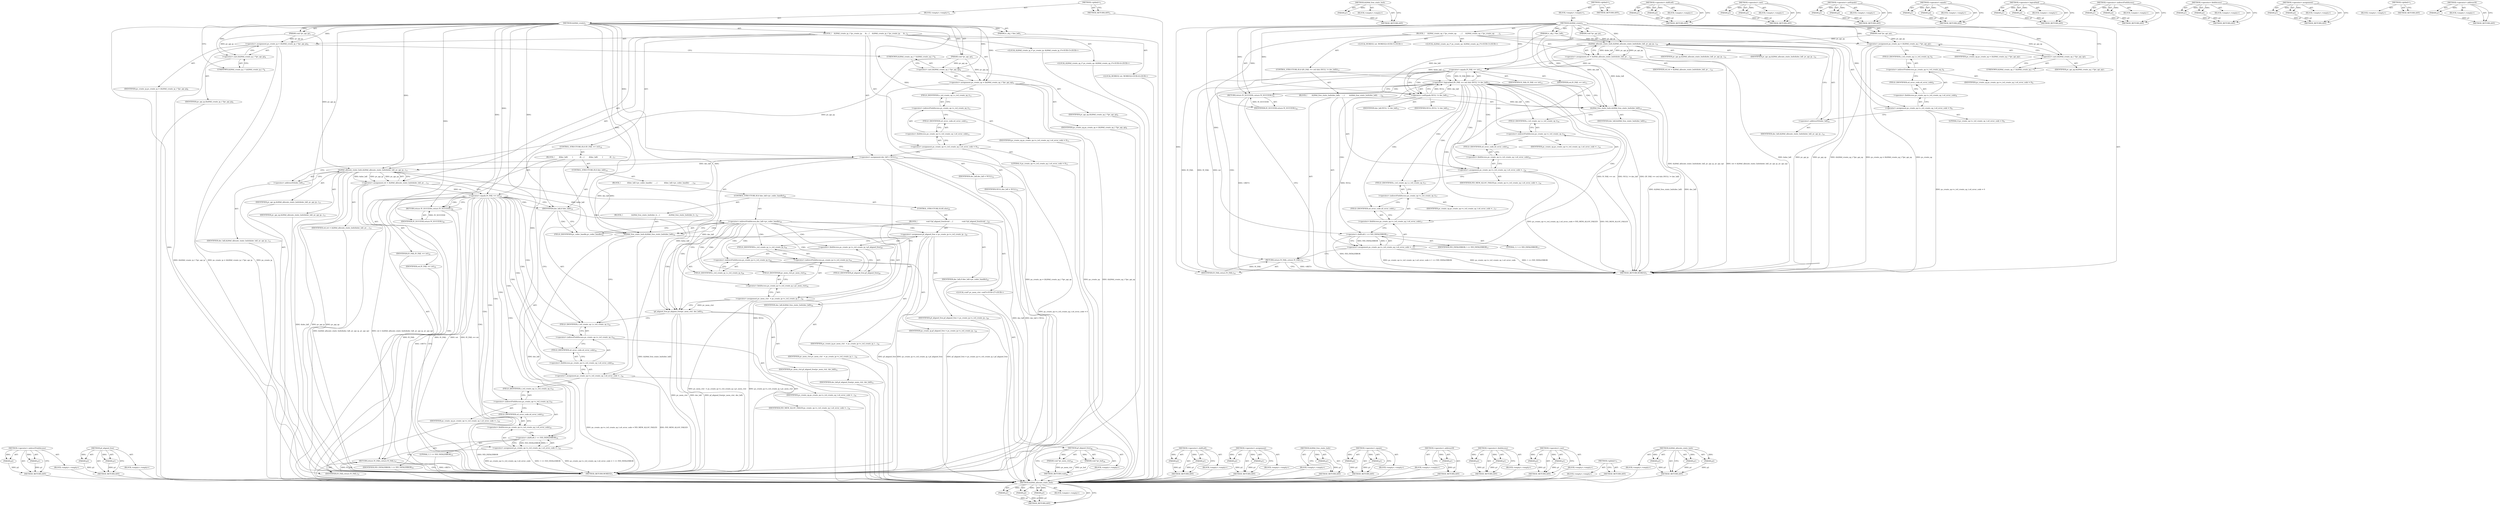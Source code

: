 digraph "ih264d_allocate_static_bufs" {
vulnerable_110 [label=<(METHOD,ih264d_allocate_static_bufs)>];
vulnerable_111 [label=<(PARAM,p1)>];
vulnerable_112 [label=<(PARAM,p2)>];
vulnerable_113 [label=<(PARAM,p3)>];
vulnerable_114 [label=<(BLOCK,&lt;empty&gt;,&lt;empty&gt;)>];
vulnerable_115 [label=<(METHOD_RETURN,ANY)>];
vulnerable_135 [label=<(METHOD,ih264d_free_static_bufs)>];
vulnerable_136 [label=<(PARAM,p1)>];
vulnerable_137 [label=<(BLOCK,&lt;empty&gt;,&lt;empty&gt;)>];
vulnerable_138 [label=<(METHOD_RETURN,ANY)>];
vulnerable_6 [label=<(METHOD,&lt;global&gt;)<SUB>1</SUB>>];
vulnerable_7 [label=<(BLOCK,&lt;empty&gt;,&lt;empty&gt;)<SUB>1</SUB>>];
vulnerable_8 [label=<(METHOD,ih264d_create)<SUB>1</SUB>>];
vulnerable_9 [label=<(PARAM,iv_obj_t *dec_hdl)<SUB>1</SUB>>];
vulnerable_10 [label=<(PARAM,void *pv_api_ip)<SUB>1</SUB>>];
vulnerable_11 [label=<(PARAM,void *pv_api_op)<SUB>1</SUB>>];
vulnerable_12 [label=<(BLOCK,{
     ih264d_create_op_t *ps_create_op;
 
    ...,{
     ih264d_create_op_t *ps_create_op;
 
    ...)<SUB>2</SUB>>];
vulnerable_13 [label="<(LOCAL,ih264d_create_op_t* ps_create_op: ih264d_create_op_t*)<SUB>3</SUB>>"];
vulnerable_14 [label="<(LOCAL,WORD32 ret: WORD32)<SUB>5</SUB>>"];
vulnerable_15 [label=<(&lt;operator&gt;.assignment,ps_create_op = (ih264d_create_op_t *)pv_api_op)<SUB>7</SUB>>];
vulnerable_16 [label=<(IDENTIFIER,ps_create_op,ps_create_op = (ih264d_create_op_t *)pv_api_op)<SUB>7</SUB>>];
vulnerable_17 [label=<(&lt;operator&gt;.cast,(ih264d_create_op_t *)pv_api_op)<SUB>7</SUB>>];
vulnerable_18 [label=<(UNKNOWN,ih264d_create_op_t *,ih264d_create_op_t *)<SUB>7</SUB>>];
vulnerable_19 [label=<(IDENTIFIER,pv_api_op,(ih264d_create_op_t *)pv_api_op)<SUB>7</SUB>>];
vulnerable_20 [label=<(&lt;operator&gt;.assignment,ps_create_op-&gt;s_ivd_create_op_t.u4_error_code = 0)<SUB>9</SUB>>];
vulnerable_21 [label=<(&lt;operator&gt;.fieldAccess,ps_create_op-&gt;s_ivd_create_op_t.u4_error_code)<SUB>9</SUB>>];
vulnerable_22 [label=<(&lt;operator&gt;.indirectFieldAccess,ps_create_op-&gt;s_ivd_create_op_t)<SUB>9</SUB>>];
vulnerable_23 [label=<(IDENTIFIER,ps_create_op,ps_create_op-&gt;s_ivd_create_op_t.u4_error_code = 0)<SUB>9</SUB>>];
vulnerable_24 [label=<(FIELD_IDENTIFIER,s_ivd_create_op_t,s_ivd_create_op_t)<SUB>9</SUB>>];
vulnerable_25 [label=<(FIELD_IDENTIFIER,u4_error_code,u4_error_code)<SUB>9</SUB>>];
vulnerable_26 [label=<(LITERAL,0,ps_create_op-&gt;s_ivd_create_op_t.u4_error_code = 0)<SUB>9</SUB>>];
vulnerable_27 [label=<(&lt;operator&gt;.assignment,ret = ih264d_allocate_static_bufs(&amp;dec_hdl, pv_...)<SUB>10</SUB>>];
vulnerable_28 [label=<(IDENTIFIER,ret,ret = ih264d_allocate_static_bufs(&amp;dec_hdl, pv_...)<SUB>10</SUB>>];
vulnerable_29 [label=<(ih264d_allocate_static_bufs,ih264d_allocate_static_bufs(&amp;dec_hdl, pv_api_ip...)<SUB>10</SUB>>];
vulnerable_30 [label=<(&lt;operator&gt;.addressOf,&amp;dec_hdl)<SUB>10</SUB>>];
vulnerable_31 [label=<(IDENTIFIER,dec_hdl,ih264d_allocate_static_bufs(&amp;dec_hdl, pv_api_ip...)<SUB>10</SUB>>];
vulnerable_32 [label=<(IDENTIFIER,pv_api_ip,ih264d_allocate_static_bufs(&amp;dec_hdl, pv_api_ip...)<SUB>10</SUB>>];
vulnerable_33 [label=<(IDENTIFIER,pv_api_op,ih264d_allocate_static_bufs(&amp;dec_hdl, pv_api_ip...)<SUB>10</SUB>>];
vulnerable_34 [label=<(CONTROL_STRUCTURE,IF,if ((IV_FAIL == ret) &amp;&amp; (NULL != dec_hdl)))<SUB>13</SUB>>];
vulnerable_35 [label=<(&lt;operator&gt;.logicalAnd,(IV_FAIL == ret) &amp;&amp; (NULL != dec_hdl))<SUB>13</SUB>>];
vulnerable_36 [label=<(&lt;operator&gt;.equals,IV_FAIL == ret)<SUB>13</SUB>>];
vulnerable_37 [label=<(IDENTIFIER,IV_FAIL,IV_FAIL == ret)<SUB>13</SUB>>];
vulnerable_38 [label=<(IDENTIFIER,ret,IV_FAIL == ret)<SUB>13</SUB>>];
vulnerable_39 [label=<(&lt;operator&gt;.notEquals,NULL != dec_hdl)<SUB>13</SUB>>];
vulnerable_40 [label=<(IDENTIFIER,NULL,NULL != dec_hdl)<SUB>13</SUB>>];
vulnerable_41 [label=<(IDENTIFIER,dec_hdl,NULL != dec_hdl)<SUB>13</SUB>>];
vulnerable_42 [label=<(BLOCK,{
        ih264d_free_static_bufs(dec_hdl);
   ...,{
        ih264d_free_static_bufs(dec_hdl);
   ...)<SUB>14</SUB>>];
vulnerable_43 [label=<(ih264d_free_static_bufs,ih264d_free_static_bufs(dec_hdl))<SUB>15</SUB>>];
vulnerable_44 [label=<(IDENTIFIER,dec_hdl,ih264d_free_static_bufs(dec_hdl))<SUB>15</SUB>>];
vulnerable_45 [label=<(&lt;operator&gt;.assignment,ps_create_op-&gt;s_ivd_create_op_t.u4_error_code =...)<SUB>16</SUB>>];
vulnerable_46 [label=<(&lt;operator&gt;.fieldAccess,ps_create_op-&gt;s_ivd_create_op_t.u4_error_code)<SUB>16</SUB>>];
vulnerable_47 [label=<(&lt;operator&gt;.indirectFieldAccess,ps_create_op-&gt;s_ivd_create_op_t)<SUB>16</SUB>>];
vulnerable_48 [label=<(IDENTIFIER,ps_create_op,ps_create_op-&gt;s_ivd_create_op_t.u4_error_code =...)<SUB>16</SUB>>];
vulnerable_49 [label=<(FIELD_IDENTIFIER,s_ivd_create_op_t,s_ivd_create_op_t)<SUB>16</SUB>>];
vulnerable_50 [label=<(FIELD_IDENTIFIER,u4_error_code,u4_error_code)<SUB>16</SUB>>];
vulnerable_51 [label=<(IDENTIFIER,IVD_MEM_ALLOC_FAILED,ps_create_op-&gt;s_ivd_create_op_t.u4_error_code =...)<SUB>16</SUB>>];
vulnerable_52 [label=<(&lt;operator&gt;.assignment,ps_create_op-&gt;s_ivd_create_op_t.u4_error_code =...)<SUB>17</SUB>>];
vulnerable_53 [label=<(&lt;operator&gt;.fieldAccess,ps_create_op-&gt;s_ivd_create_op_t.u4_error_code)<SUB>17</SUB>>];
vulnerable_54 [label=<(&lt;operator&gt;.indirectFieldAccess,ps_create_op-&gt;s_ivd_create_op_t)<SUB>17</SUB>>];
vulnerable_55 [label=<(IDENTIFIER,ps_create_op,ps_create_op-&gt;s_ivd_create_op_t.u4_error_code =...)<SUB>17</SUB>>];
vulnerable_56 [label=<(FIELD_IDENTIFIER,s_ivd_create_op_t,s_ivd_create_op_t)<SUB>17</SUB>>];
vulnerable_57 [label=<(FIELD_IDENTIFIER,u4_error_code,u4_error_code)<SUB>17</SUB>>];
vulnerable_58 [label=<(&lt;operator&gt;.shiftLeft,1 &lt;&lt; IVD_FATALERROR)<SUB>17</SUB>>];
vulnerable_59 [label=<(LITERAL,1,1 &lt;&lt; IVD_FATALERROR)<SUB>17</SUB>>];
vulnerable_60 [label=<(IDENTIFIER,IVD_FATALERROR,1 &lt;&lt; IVD_FATALERROR)<SUB>17</SUB>>];
vulnerable_61 [label=<(RETURN,return IV_FAIL;,return IV_FAIL;)<SUB>19</SUB>>];
vulnerable_62 [label=<(IDENTIFIER,IV_FAIL,return IV_FAIL;)<SUB>19</SUB>>];
vulnerable_63 [label=<(RETURN,return IV_SUCCESS;,return IV_SUCCESS;)<SUB>22</SUB>>];
vulnerable_64 [label=<(IDENTIFIER,IV_SUCCESS,return IV_SUCCESS;)<SUB>22</SUB>>];
vulnerable_65 [label=<(METHOD_RETURN,WORD32)<SUB>1</SUB>>];
vulnerable_67 [label=<(METHOD_RETURN,ANY)<SUB>1</SUB>>];
vulnerable_139 [label=<(METHOD,&lt;operator&gt;.shiftLeft)>];
vulnerable_140 [label=<(PARAM,p1)>];
vulnerable_141 [label=<(PARAM,p2)>];
vulnerable_142 [label=<(BLOCK,&lt;empty&gt;,&lt;empty&gt;)>];
vulnerable_143 [label=<(METHOD_RETURN,ANY)>];
vulnerable_95 [label=<(METHOD,&lt;operator&gt;.cast)>];
vulnerable_96 [label=<(PARAM,p1)>];
vulnerable_97 [label=<(PARAM,p2)>];
vulnerable_98 [label=<(BLOCK,&lt;empty&gt;,&lt;empty&gt;)>];
vulnerable_99 [label=<(METHOD_RETURN,ANY)>];
vulnerable_130 [label=<(METHOD,&lt;operator&gt;.notEquals)>];
vulnerable_131 [label=<(PARAM,p1)>];
vulnerable_132 [label=<(PARAM,p2)>];
vulnerable_133 [label=<(BLOCK,&lt;empty&gt;,&lt;empty&gt;)>];
vulnerable_134 [label=<(METHOD_RETURN,ANY)>];
vulnerable_125 [label=<(METHOD,&lt;operator&gt;.equals)>];
vulnerable_126 [label=<(PARAM,p1)>];
vulnerable_127 [label=<(PARAM,p2)>];
vulnerable_128 [label=<(BLOCK,&lt;empty&gt;,&lt;empty&gt;)>];
vulnerable_129 [label=<(METHOD_RETURN,ANY)>];
vulnerable_120 [label=<(METHOD,&lt;operator&gt;.logicalAnd)>];
vulnerable_121 [label=<(PARAM,p1)>];
vulnerable_122 [label=<(PARAM,p2)>];
vulnerable_123 [label=<(BLOCK,&lt;empty&gt;,&lt;empty&gt;)>];
vulnerable_124 [label=<(METHOD_RETURN,ANY)>];
vulnerable_105 [label=<(METHOD,&lt;operator&gt;.indirectFieldAccess)>];
vulnerable_106 [label=<(PARAM,p1)>];
vulnerable_107 [label=<(PARAM,p2)>];
vulnerable_108 [label=<(BLOCK,&lt;empty&gt;,&lt;empty&gt;)>];
vulnerable_109 [label=<(METHOD_RETURN,ANY)>];
vulnerable_100 [label=<(METHOD,&lt;operator&gt;.fieldAccess)>];
vulnerable_101 [label=<(PARAM,p1)>];
vulnerable_102 [label=<(PARAM,p2)>];
vulnerable_103 [label=<(BLOCK,&lt;empty&gt;,&lt;empty&gt;)>];
vulnerable_104 [label=<(METHOD_RETURN,ANY)>];
vulnerable_90 [label=<(METHOD,&lt;operator&gt;.assignment)>];
vulnerable_91 [label=<(PARAM,p1)>];
vulnerable_92 [label=<(PARAM,p2)>];
vulnerable_93 [label=<(BLOCK,&lt;empty&gt;,&lt;empty&gt;)>];
vulnerable_94 [label=<(METHOD_RETURN,ANY)>];
vulnerable_84 [label=<(METHOD,&lt;global&gt;)<SUB>1</SUB>>];
vulnerable_85 [label=<(BLOCK,&lt;empty&gt;,&lt;empty&gt;)>];
vulnerable_86 [label=<(METHOD_RETURN,ANY)>];
vulnerable_116 [label=<(METHOD,&lt;operator&gt;.addressOf)>];
vulnerable_117 [label=<(PARAM,p1)>];
vulnerable_118 [label=<(BLOCK,&lt;empty&gt;,&lt;empty&gt;)>];
vulnerable_119 [label=<(METHOD_RETURN,ANY)>];
fixed_146 [label=<(METHOD,&lt;operator&gt;.indirectFieldAccess)>];
fixed_147 [label=<(PARAM,p1)>];
fixed_148 [label=<(PARAM,p2)>];
fixed_149 [label=<(BLOCK,&lt;empty&gt;,&lt;empty&gt;)>];
fixed_150 [label=<(METHOD_RETURN,ANY)>];
fixed_170 [label=<(METHOD,pf_aligned_free)>];
fixed_171 [label=<(PARAM,p1)>];
fixed_172 [label=<(PARAM,p2)>];
fixed_173 [label=<(BLOCK,&lt;empty&gt;,&lt;empty&gt;)>];
fixed_174 [label=<(METHOD_RETURN,ANY)>];
fixed_6 [label=<(METHOD,&lt;global&gt;)<SUB>1</SUB>>];
fixed_7 [label=<(BLOCK,&lt;empty&gt;,&lt;empty&gt;)<SUB>1</SUB>>];
fixed_8 [label=<(METHOD,ih264d_create)<SUB>1</SUB>>];
fixed_9 [label=<(PARAM,iv_obj_t *dec_hdl)<SUB>1</SUB>>];
fixed_10 [label=<(PARAM,void *pv_api_ip)<SUB>1</SUB>>];
fixed_11 [label=<(PARAM,void *pv_api_op)<SUB>1</SUB>>];
fixed_12 [label=<(BLOCK,{
    ih264d_create_ip_t *ps_create_ip;
     ih...,{
    ih264d_create_ip_t *ps_create_ip;
     ih...)<SUB>2</SUB>>];
fixed_13 [label="<(LOCAL,ih264d_create_ip_t* ps_create_ip: ih264d_create_ip_t*)<SUB>3</SUB>>"];
fixed_14 [label="<(LOCAL,ih264d_create_op_t* ps_create_op: ih264d_create_op_t*)<SUB>4</SUB>>"];
fixed_15 [label="<(LOCAL,WORD32 ret: WORD32)<SUB>6</SUB>>"];
fixed_16 [label=<(&lt;operator&gt;.assignment,ps_create_ip = (ih264d_create_ip_t *)pv_api_ip)<SUB>8</SUB>>];
fixed_17 [label=<(IDENTIFIER,ps_create_ip,ps_create_ip = (ih264d_create_ip_t *)pv_api_ip)<SUB>8</SUB>>];
fixed_18 [label=<(&lt;operator&gt;.cast,(ih264d_create_ip_t *)pv_api_ip)<SUB>8</SUB>>];
fixed_19 [label=<(UNKNOWN,ih264d_create_ip_t *,ih264d_create_ip_t *)<SUB>8</SUB>>];
fixed_20 [label=<(IDENTIFIER,pv_api_ip,(ih264d_create_ip_t *)pv_api_ip)<SUB>8</SUB>>];
fixed_21 [label=<(&lt;operator&gt;.assignment,ps_create_op = (ih264d_create_op_t *)pv_api_op)<SUB>9</SUB>>];
fixed_22 [label=<(IDENTIFIER,ps_create_op,ps_create_op = (ih264d_create_op_t *)pv_api_op)<SUB>9</SUB>>];
fixed_23 [label=<(&lt;operator&gt;.cast,(ih264d_create_op_t *)pv_api_op)<SUB>9</SUB>>];
fixed_24 [label=<(UNKNOWN,ih264d_create_op_t *,ih264d_create_op_t *)<SUB>9</SUB>>];
fixed_25 [label=<(IDENTIFIER,pv_api_op,(ih264d_create_op_t *)pv_api_op)<SUB>9</SUB>>];
fixed_26 [label=<(&lt;operator&gt;.assignment,ps_create_op-&gt;s_ivd_create_op_t.u4_error_code = 0)<SUB>11</SUB>>];
fixed_27 [label=<(&lt;operator&gt;.fieldAccess,ps_create_op-&gt;s_ivd_create_op_t.u4_error_code)<SUB>11</SUB>>];
fixed_28 [label=<(&lt;operator&gt;.indirectFieldAccess,ps_create_op-&gt;s_ivd_create_op_t)<SUB>11</SUB>>];
fixed_29 [label=<(IDENTIFIER,ps_create_op,ps_create_op-&gt;s_ivd_create_op_t.u4_error_code = 0)<SUB>11</SUB>>];
fixed_30 [label=<(FIELD_IDENTIFIER,s_ivd_create_op_t,s_ivd_create_op_t)<SUB>11</SUB>>];
fixed_31 [label=<(FIELD_IDENTIFIER,u4_error_code,u4_error_code)<SUB>11</SUB>>];
fixed_32 [label=<(LITERAL,0,ps_create_op-&gt;s_ivd_create_op_t.u4_error_code = 0)<SUB>11</SUB>>];
fixed_33 [label=<(&lt;operator&gt;.assignment,dec_hdl = NULL)<SUB>12</SUB>>];
fixed_34 [label=<(IDENTIFIER,dec_hdl,dec_hdl = NULL)<SUB>12</SUB>>];
fixed_35 [label=<(IDENTIFIER,NULL,dec_hdl = NULL)<SUB>12</SUB>>];
fixed_36 [label=<(&lt;operator&gt;.assignment,ret = ih264d_allocate_static_bufs(&amp;dec_hdl, pv_...)<SUB>13</SUB>>];
fixed_37 [label=<(IDENTIFIER,ret,ret = ih264d_allocate_static_bufs(&amp;dec_hdl, pv_...)<SUB>13</SUB>>];
fixed_38 [label=<(ih264d_allocate_static_bufs,ih264d_allocate_static_bufs(&amp;dec_hdl, pv_api_ip...)<SUB>13</SUB>>];
fixed_39 [label=<(&lt;operator&gt;.addressOf,&amp;dec_hdl)<SUB>13</SUB>>];
fixed_40 [label=<(IDENTIFIER,dec_hdl,ih264d_allocate_static_bufs(&amp;dec_hdl, pv_api_ip...)<SUB>13</SUB>>];
fixed_41 [label=<(IDENTIFIER,pv_api_ip,ih264d_allocate_static_bufs(&amp;dec_hdl, pv_api_ip...)<SUB>13</SUB>>];
fixed_42 [label=<(IDENTIFIER,pv_api_op,ih264d_allocate_static_bufs(&amp;dec_hdl, pv_api_ip...)<SUB>13</SUB>>];
fixed_43 [label=<(CONTROL_STRUCTURE,IF,if (IV_FAIL == ret))<SUB>16</SUB>>];
fixed_44 [label=<(&lt;operator&gt;.equals,IV_FAIL == ret)<SUB>16</SUB>>];
fixed_45 [label=<(IDENTIFIER,IV_FAIL,IV_FAIL == ret)<SUB>16</SUB>>];
fixed_46 [label=<(IDENTIFIER,ret,IV_FAIL == ret)<SUB>16</SUB>>];
fixed_47 [label=<(BLOCK,{
        if(dec_hdl)
        {
            if(...,{
        if(dec_hdl)
        {
            if(...)<SUB>17</SUB>>];
fixed_48 [label=<(CONTROL_STRUCTURE,IF,if (dec_hdl))<SUB>18</SUB>>];
fixed_49 [label=<(IDENTIFIER,dec_hdl,if (dec_hdl))<SUB>18</SUB>>];
fixed_50 [label=<(BLOCK,{
            if(dec_hdl-&gt;pv_codec_handle)
    ...,{
            if(dec_hdl-&gt;pv_codec_handle)
    ...)<SUB>19</SUB>>];
fixed_51 [label=<(CONTROL_STRUCTURE,IF,if (dec_hdl-&gt;pv_codec_handle))<SUB>20</SUB>>];
fixed_52 [label=<(&lt;operator&gt;.indirectFieldAccess,dec_hdl-&gt;pv_codec_handle)<SUB>20</SUB>>];
fixed_53 [label=<(IDENTIFIER,dec_hdl,if (dec_hdl-&gt;pv_codec_handle))<SUB>20</SUB>>];
fixed_54 [label=<(FIELD_IDENTIFIER,pv_codec_handle,pv_codec_handle)<SUB>20</SUB>>];
fixed_55 [label=<(BLOCK,{
                ih264d_free_static_bufs(dec_h...,{
                ih264d_free_static_bufs(dec_h...)<SUB>21</SUB>>];
fixed_56 [label=<(ih264d_free_static_bufs,ih264d_free_static_bufs(dec_hdl))<SUB>22</SUB>>];
fixed_57 [label=<(IDENTIFIER,dec_hdl,ih264d_free_static_bufs(dec_hdl))<SUB>22</SUB>>];
fixed_58 [label=<(CONTROL_STRUCTURE,ELSE,else)<SUB>25</SUB>>];
fixed_59 [label=<(BLOCK,{
                void (*pf_aligned_free)(void ...,{
                void (*pf_aligned_free)(void ...)<SUB>25</SUB>>];
fixed_60 [label=<(METHOD,pf_aligned_free)<SUB>26</SUB>>];
fixed_61 [label=<(PARAM,void *pv_mem_ctxt)<SUB>26</SUB>>];
fixed_62 [label=<(PARAM,void *pv_buf)<SUB>26</SUB>>];
fixed_63 [label=<(BLOCK,&lt;empty&gt;,&lt;empty&gt;)>];
fixed_64 [label=<(METHOD_RETURN,void)<SUB>26</SUB>>];
fixed_66 [label="<(LOCAL,void* pv_mem_ctxt: void*)<SUB>27</SUB>>"];
fixed_67 [label=<(&lt;operator&gt;.assignment,pf_aligned_free = ps_create_ip-&gt;s_ivd_create_ip...)<SUB>29</SUB>>];
fixed_68 [label=<(IDENTIFIER,pf_aligned_free,pf_aligned_free = ps_create_ip-&gt;s_ivd_create_ip...)<SUB>29</SUB>>];
fixed_69 [label=<(&lt;operator&gt;.fieldAccess,ps_create_ip-&gt;s_ivd_create_ip_t.pf_aligned_free)<SUB>29</SUB>>];
fixed_70 [label=<(&lt;operator&gt;.indirectFieldAccess,ps_create_ip-&gt;s_ivd_create_ip_t)<SUB>29</SUB>>];
fixed_71 [label=<(IDENTIFIER,ps_create_ip,pf_aligned_free = ps_create_ip-&gt;s_ivd_create_ip...)<SUB>29</SUB>>];
fixed_72 [label=<(FIELD_IDENTIFIER,s_ivd_create_ip_t,s_ivd_create_ip_t)<SUB>29</SUB>>];
fixed_73 [label=<(FIELD_IDENTIFIER,pf_aligned_free,pf_aligned_free)<SUB>29</SUB>>];
fixed_74 [label=<(&lt;operator&gt;.assignment,pv_mem_ctxt  = ps_create_ip-&gt;s_ivd_create_ip_t....)<SUB>30</SUB>>];
fixed_75 [label=<(IDENTIFIER,pv_mem_ctxt,pv_mem_ctxt  = ps_create_ip-&gt;s_ivd_create_ip_t....)<SUB>30</SUB>>];
fixed_76 [label=<(&lt;operator&gt;.fieldAccess,ps_create_ip-&gt;s_ivd_create_ip_t.pv_mem_ctxt)<SUB>30</SUB>>];
fixed_77 [label=<(&lt;operator&gt;.indirectFieldAccess,ps_create_ip-&gt;s_ivd_create_ip_t)<SUB>30</SUB>>];
fixed_78 [label=<(IDENTIFIER,ps_create_ip,pv_mem_ctxt  = ps_create_ip-&gt;s_ivd_create_ip_t....)<SUB>30</SUB>>];
fixed_79 [label=<(FIELD_IDENTIFIER,s_ivd_create_ip_t,s_ivd_create_ip_t)<SUB>30</SUB>>];
fixed_80 [label=<(FIELD_IDENTIFIER,pv_mem_ctxt,pv_mem_ctxt)<SUB>30</SUB>>];
fixed_81 [label=<(pf_aligned_free,pf_aligned_free(pv_mem_ctxt, dec_hdl))<SUB>31</SUB>>];
fixed_82 [label=<(IDENTIFIER,pv_mem_ctxt,pf_aligned_free(pv_mem_ctxt, dec_hdl))<SUB>31</SUB>>];
fixed_83 [label=<(IDENTIFIER,dec_hdl,pf_aligned_free(pv_mem_ctxt, dec_hdl))<SUB>31</SUB>>];
fixed_84 [label=<(&lt;operator&gt;.assignment,ps_create_op-&gt;s_ivd_create_op_t.u4_error_code =...)<SUB>34</SUB>>];
fixed_85 [label=<(&lt;operator&gt;.fieldAccess,ps_create_op-&gt;s_ivd_create_op_t.u4_error_code)<SUB>34</SUB>>];
fixed_86 [label=<(&lt;operator&gt;.indirectFieldAccess,ps_create_op-&gt;s_ivd_create_op_t)<SUB>34</SUB>>];
fixed_87 [label=<(IDENTIFIER,ps_create_op,ps_create_op-&gt;s_ivd_create_op_t.u4_error_code =...)<SUB>34</SUB>>];
fixed_88 [label=<(FIELD_IDENTIFIER,s_ivd_create_op_t,s_ivd_create_op_t)<SUB>34</SUB>>];
fixed_89 [label=<(FIELD_IDENTIFIER,u4_error_code,u4_error_code)<SUB>34</SUB>>];
fixed_90 [label=<(IDENTIFIER,IVD_MEM_ALLOC_FAILED,ps_create_op-&gt;s_ivd_create_op_t.u4_error_code =...)<SUB>34</SUB>>];
fixed_91 [label=<(&lt;operator&gt;.assignment,ps_create_op-&gt;s_ivd_create_op_t.u4_error_code =...)<SUB>35</SUB>>];
fixed_92 [label=<(&lt;operator&gt;.fieldAccess,ps_create_op-&gt;s_ivd_create_op_t.u4_error_code)<SUB>35</SUB>>];
fixed_93 [label=<(&lt;operator&gt;.indirectFieldAccess,ps_create_op-&gt;s_ivd_create_op_t)<SUB>35</SUB>>];
fixed_94 [label=<(IDENTIFIER,ps_create_op,ps_create_op-&gt;s_ivd_create_op_t.u4_error_code =...)<SUB>35</SUB>>];
fixed_95 [label=<(FIELD_IDENTIFIER,s_ivd_create_op_t,s_ivd_create_op_t)<SUB>35</SUB>>];
fixed_96 [label=<(FIELD_IDENTIFIER,u4_error_code,u4_error_code)<SUB>35</SUB>>];
fixed_97 [label=<(&lt;operator&gt;.shiftLeft,1 &lt;&lt; IVD_FATALERROR)<SUB>35</SUB>>];
fixed_98 [label=<(LITERAL,1,1 &lt;&lt; IVD_FATALERROR)<SUB>35</SUB>>];
fixed_99 [label=<(IDENTIFIER,IVD_FATALERROR,1 &lt;&lt; IVD_FATALERROR)<SUB>35</SUB>>];
fixed_100 [label=<(RETURN,return IV_FAIL;,return IV_FAIL;)<SUB>37</SUB>>];
fixed_101 [label=<(IDENTIFIER,IV_FAIL,return IV_FAIL;)<SUB>37</SUB>>];
fixed_102 [label=<(RETURN,return IV_SUCCESS;,return IV_SUCCESS;)<SUB>40</SUB>>];
fixed_103 [label=<(IDENTIFIER,IV_SUCCESS,return IV_SUCCESS;)<SUB>40</SUB>>];
fixed_104 [label=<(METHOD_RETURN,WORD32)<SUB>1</SUB>>];
fixed_106 [label=<(METHOD_RETURN,ANY)<SUB>1</SUB>>];
fixed_175 [label=<(METHOD,&lt;operator&gt;.shiftLeft)>];
fixed_176 [label=<(PARAM,p1)>];
fixed_177 [label=<(PARAM,p2)>];
fixed_178 [label=<(BLOCK,&lt;empty&gt;,&lt;empty&gt;)>];
fixed_179 [label=<(METHOD_RETURN,ANY)>];
fixed_131 [label=<(METHOD,&lt;operator&gt;.assignment)>];
fixed_132 [label=<(PARAM,p1)>];
fixed_133 [label=<(PARAM,p2)>];
fixed_134 [label=<(BLOCK,&lt;empty&gt;,&lt;empty&gt;)>];
fixed_135 [label=<(METHOD_RETURN,ANY)>];
fixed_166 [label=<(METHOD,ih264d_free_static_bufs)>];
fixed_167 [label=<(PARAM,p1)>];
fixed_168 [label=<(BLOCK,&lt;empty&gt;,&lt;empty&gt;)>];
fixed_169 [label=<(METHOD_RETURN,ANY)>];
fixed_161 [label=<(METHOD,&lt;operator&gt;.equals)>];
fixed_162 [label=<(PARAM,p1)>];
fixed_163 [label=<(PARAM,p2)>];
fixed_164 [label=<(BLOCK,&lt;empty&gt;,&lt;empty&gt;)>];
fixed_165 [label=<(METHOD_RETURN,ANY)>];
fixed_157 [label=<(METHOD,&lt;operator&gt;.addressOf)>];
fixed_158 [label=<(PARAM,p1)>];
fixed_159 [label=<(BLOCK,&lt;empty&gt;,&lt;empty&gt;)>];
fixed_160 [label=<(METHOD_RETURN,ANY)>];
fixed_141 [label=<(METHOD,&lt;operator&gt;.fieldAccess)>];
fixed_142 [label=<(PARAM,p1)>];
fixed_143 [label=<(PARAM,p2)>];
fixed_144 [label=<(BLOCK,&lt;empty&gt;,&lt;empty&gt;)>];
fixed_145 [label=<(METHOD_RETURN,ANY)>];
fixed_136 [label=<(METHOD,&lt;operator&gt;.cast)>];
fixed_137 [label=<(PARAM,p1)>];
fixed_138 [label=<(PARAM,p2)>];
fixed_139 [label=<(BLOCK,&lt;empty&gt;,&lt;empty&gt;)>];
fixed_140 [label=<(METHOD_RETURN,ANY)>];
fixed_125 [label=<(METHOD,&lt;global&gt;)<SUB>1</SUB>>];
fixed_126 [label=<(BLOCK,&lt;empty&gt;,&lt;empty&gt;)>];
fixed_127 [label=<(METHOD_RETURN,ANY)>];
fixed_151 [label=<(METHOD,ih264d_allocate_static_bufs)>];
fixed_152 [label=<(PARAM,p1)>];
fixed_153 [label=<(PARAM,p2)>];
fixed_154 [label=<(PARAM,p3)>];
fixed_155 [label=<(BLOCK,&lt;empty&gt;,&lt;empty&gt;)>];
fixed_156 [label=<(METHOD_RETURN,ANY)>];
vulnerable_110 -> vulnerable_111  [key=0, label="AST: "];
vulnerable_110 -> vulnerable_111  [key=1, label="DDG: "];
vulnerable_110 -> vulnerable_114  [key=0, label="AST: "];
vulnerable_110 -> vulnerable_112  [key=0, label="AST: "];
vulnerable_110 -> vulnerable_112  [key=1, label="DDG: "];
vulnerable_110 -> vulnerable_115  [key=0, label="AST: "];
vulnerable_110 -> vulnerable_115  [key=1, label="CFG: "];
vulnerable_110 -> vulnerable_113  [key=0, label="AST: "];
vulnerable_110 -> vulnerable_113  [key=1, label="DDG: "];
vulnerable_111 -> vulnerable_115  [key=0, label="DDG: p1"];
vulnerable_112 -> vulnerable_115  [key=0, label="DDG: p2"];
vulnerable_113 -> vulnerable_115  [key=0, label="DDG: p3"];
vulnerable_135 -> vulnerable_136  [key=0, label="AST: "];
vulnerable_135 -> vulnerable_136  [key=1, label="DDG: "];
vulnerable_135 -> vulnerable_137  [key=0, label="AST: "];
vulnerable_135 -> vulnerable_138  [key=0, label="AST: "];
vulnerable_135 -> vulnerable_138  [key=1, label="CFG: "];
vulnerable_136 -> vulnerable_138  [key=0, label="DDG: p1"];
vulnerable_6 -> vulnerable_7  [key=0, label="AST: "];
vulnerable_6 -> vulnerable_67  [key=0, label="AST: "];
vulnerable_6 -> vulnerable_67  [key=1, label="CFG: "];
vulnerable_7 -> vulnerable_8  [key=0, label="AST: "];
vulnerable_8 -> vulnerable_9  [key=0, label="AST: "];
vulnerable_8 -> vulnerable_9  [key=1, label="DDG: "];
vulnerable_8 -> vulnerable_10  [key=0, label="AST: "];
vulnerable_8 -> vulnerable_10  [key=1, label="DDG: "];
vulnerable_8 -> vulnerable_11  [key=0, label="AST: "];
vulnerable_8 -> vulnerable_11  [key=1, label="DDG: "];
vulnerable_8 -> vulnerable_12  [key=0, label="AST: "];
vulnerable_8 -> vulnerable_65  [key=0, label="AST: "];
vulnerable_8 -> vulnerable_18  [key=0, label="CFG: "];
vulnerable_8 -> vulnerable_15  [key=0, label="DDG: "];
vulnerable_8 -> vulnerable_20  [key=0, label="DDG: "];
vulnerable_8 -> vulnerable_63  [key=0, label="DDG: "];
vulnerable_8 -> vulnerable_64  [key=0, label="DDG: "];
vulnerable_8 -> vulnerable_17  [key=0, label="DDG: "];
vulnerable_8 -> vulnerable_29  [key=0, label="DDG: "];
vulnerable_8 -> vulnerable_45  [key=0, label="DDG: "];
vulnerable_8 -> vulnerable_36  [key=0, label="DDG: "];
vulnerable_8 -> vulnerable_39  [key=0, label="DDG: "];
vulnerable_8 -> vulnerable_43  [key=0, label="DDG: "];
vulnerable_8 -> vulnerable_62  [key=0, label="DDG: "];
vulnerable_8 -> vulnerable_58  [key=0, label="DDG: "];
vulnerable_9 -> vulnerable_29  [key=0, label="DDG: dec_hdl"];
vulnerable_9 -> vulnerable_39  [key=0, label="DDG: dec_hdl"];
vulnerable_9 -> vulnerable_43  [key=0, label="DDG: dec_hdl"];
vulnerable_10 -> vulnerable_29  [key=0, label="DDG: pv_api_ip"];
vulnerable_11 -> vulnerable_15  [key=0, label="DDG: pv_api_op"];
vulnerable_11 -> vulnerable_17  [key=0, label="DDG: pv_api_op"];
vulnerable_11 -> vulnerable_29  [key=0, label="DDG: pv_api_op"];
vulnerable_12 -> vulnerable_13  [key=0, label="AST: "];
vulnerable_12 -> vulnerable_14  [key=0, label="AST: "];
vulnerable_12 -> vulnerable_15  [key=0, label="AST: "];
vulnerable_12 -> vulnerable_20  [key=0, label="AST: "];
vulnerable_12 -> vulnerable_27  [key=0, label="AST: "];
vulnerable_12 -> vulnerable_34  [key=0, label="AST: "];
vulnerable_12 -> vulnerable_63  [key=0, label="AST: "];
vulnerable_15 -> vulnerable_16  [key=0, label="AST: "];
vulnerable_15 -> vulnerable_17  [key=0, label="AST: "];
vulnerable_15 -> vulnerable_24  [key=0, label="CFG: "];
vulnerable_15 -> vulnerable_65  [key=0, label="DDG: ps_create_op"];
vulnerable_15 -> vulnerable_65  [key=1, label="DDG: (ih264d_create_op_t *)pv_api_op"];
vulnerable_15 -> vulnerable_65  [key=2, label="DDG: ps_create_op = (ih264d_create_op_t *)pv_api_op"];
vulnerable_17 -> vulnerable_18  [key=0, label="AST: "];
vulnerable_17 -> vulnerable_19  [key=0, label="AST: "];
vulnerable_17 -> vulnerable_15  [key=0, label="CFG: "];
vulnerable_18 -> vulnerable_17  [key=0, label="CFG: "];
vulnerable_20 -> vulnerable_21  [key=0, label="AST: "];
vulnerable_20 -> vulnerable_26  [key=0, label="AST: "];
vulnerable_20 -> vulnerable_30  [key=0, label="CFG: "];
vulnerable_20 -> vulnerable_65  [key=0, label="DDG: ps_create_op-&gt;s_ivd_create_op_t.u4_error_code = 0"];
vulnerable_21 -> vulnerable_22  [key=0, label="AST: "];
vulnerable_21 -> vulnerable_25  [key=0, label="AST: "];
vulnerable_21 -> vulnerable_20  [key=0, label="CFG: "];
vulnerable_22 -> vulnerable_23  [key=0, label="AST: "];
vulnerable_22 -> vulnerable_24  [key=0, label="AST: "];
vulnerable_22 -> vulnerable_25  [key=0, label="CFG: "];
vulnerable_24 -> vulnerable_22  [key=0, label="CFG: "];
vulnerable_25 -> vulnerable_21  [key=0, label="CFG: "];
vulnerable_27 -> vulnerable_28  [key=0, label="AST: "];
vulnerable_27 -> vulnerable_29  [key=0, label="AST: "];
vulnerable_27 -> vulnerable_36  [key=0, label="CFG: "];
vulnerable_27 -> vulnerable_36  [key=1, label="DDG: ret"];
vulnerable_27 -> vulnerable_65  [key=0, label="DDG: ih264d_allocate_static_bufs(&amp;dec_hdl, pv_api_ip, pv_api_op)"];
vulnerable_27 -> vulnerable_65  [key=1, label="DDG: ret = ih264d_allocate_static_bufs(&amp;dec_hdl, pv_api_ip, pv_api_op)"];
vulnerable_29 -> vulnerable_30  [key=0, label="AST: "];
vulnerable_29 -> vulnerable_32  [key=0, label="AST: "];
vulnerable_29 -> vulnerable_33  [key=0, label="AST: "];
vulnerable_29 -> vulnerable_27  [key=0, label="CFG: "];
vulnerable_29 -> vulnerable_27  [key=1, label="DDG: &amp;dec_hdl"];
vulnerable_29 -> vulnerable_27  [key=2, label="DDG: pv_api_ip"];
vulnerable_29 -> vulnerable_27  [key=3, label="DDG: pv_api_op"];
vulnerable_29 -> vulnerable_65  [key=0, label="DDG: &amp;dec_hdl"];
vulnerable_29 -> vulnerable_65  [key=1, label="DDG: pv_api_ip"];
vulnerable_29 -> vulnerable_65  [key=2, label="DDG: pv_api_op"];
vulnerable_29 -> vulnerable_39  [key=0, label="DDG: &amp;dec_hdl"];
vulnerable_29 -> vulnerable_43  [key=0, label="DDG: &amp;dec_hdl"];
vulnerable_30 -> vulnerable_31  [key=0, label="AST: "];
vulnerable_30 -> vulnerable_29  [key=0, label="CFG: "];
vulnerable_34 -> vulnerable_35  [key=0, label="AST: "];
vulnerable_34 -> vulnerable_42  [key=0, label="AST: "];
vulnerable_35 -> vulnerable_36  [key=0, label="AST: "];
vulnerable_35 -> vulnerable_39  [key=0, label="AST: "];
vulnerable_35 -> vulnerable_43  [key=0, label="CFG: "];
vulnerable_35 -> vulnerable_43  [key=1, label="CDG: "];
vulnerable_35 -> vulnerable_63  [key=0, label="CFG: "];
vulnerable_35 -> vulnerable_63  [key=1, label="CDG: "];
vulnerable_35 -> vulnerable_65  [key=0, label="DDG: IV_FAIL == ret"];
vulnerable_35 -> vulnerable_65  [key=1, label="DDG: NULL != dec_hdl"];
vulnerable_35 -> vulnerable_65  [key=2, label="DDG: (IV_FAIL == ret) &amp;&amp; (NULL != dec_hdl)"];
vulnerable_35 -> vulnerable_47  [key=0, label="CDG: "];
vulnerable_35 -> vulnerable_58  [key=0, label="CDG: "];
vulnerable_35 -> vulnerable_49  [key=0, label="CDG: "];
vulnerable_35 -> vulnerable_61  [key=0, label="CDG: "];
vulnerable_35 -> vulnerable_57  [key=0, label="CDG: "];
vulnerable_35 -> vulnerable_52  [key=0, label="CDG: "];
vulnerable_35 -> vulnerable_46  [key=0, label="CDG: "];
vulnerable_35 -> vulnerable_53  [key=0, label="CDG: "];
vulnerable_35 -> vulnerable_56  [key=0, label="CDG: "];
vulnerable_35 -> vulnerable_45  [key=0, label="CDG: "];
vulnerable_35 -> vulnerable_50  [key=0, label="CDG: "];
vulnerable_35 -> vulnerable_54  [key=0, label="CDG: "];
vulnerable_36 -> vulnerable_37  [key=0, label="AST: "];
vulnerable_36 -> vulnerable_38  [key=0, label="AST: "];
vulnerable_36 -> vulnerable_35  [key=0, label="CFG: "];
vulnerable_36 -> vulnerable_35  [key=1, label="DDG: IV_FAIL"];
vulnerable_36 -> vulnerable_35  [key=2, label="DDG: ret"];
vulnerable_36 -> vulnerable_39  [key=0, label="CFG: "];
vulnerable_36 -> vulnerable_39  [key=1, label="CDG: "];
vulnerable_36 -> vulnerable_65  [key=0, label="DDG: IV_FAIL"];
vulnerable_36 -> vulnerable_65  [key=1, label="DDG: ret"];
vulnerable_36 -> vulnerable_62  [key=0, label="DDG: IV_FAIL"];
vulnerable_39 -> vulnerable_40  [key=0, label="AST: "];
vulnerable_39 -> vulnerable_41  [key=0, label="AST: "];
vulnerable_39 -> vulnerable_35  [key=0, label="CFG: "];
vulnerable_39 -> vulnerable_35  [key=1, label="DDG: NULL"];
vulnerable_39 -> vulnerable_35  [key=2, label="DDG: dec_hdl"];
vulnerable_39 -> vulnerable_65  [key=0, label="DDG: NULL"];
vulnerable_39 -> vulnerable_43  [key=0, label="DDG: dec_hdl"];
vulnerable_42 -> vulnerable_43  [key=0, label="AST: "];
vulnerable_42 -> vulnerable_45  [key=0, label="AST: "];
vulnerable_42 -> vulnerable_52  [key=0, label="AST: "];
vulnerable_42 -> vulnerable_61  [key=0, label="AST: "];
vulnerable_43 -> vulnerable_44  [key=0, label="AST: "];
vulnerable_43 -> vulnerable_49  [key=0, label="CFG: "];
vulnerable_43 -> vulnerable_65  [key=0, label="DDG: dec_hdl"];
vulnerable_43 -> vulnerable_65  [key=1, label="DDG: ih264d_free_static_bufs(dec_hdl)"];
vulnerable_45 -> vulnerable_46  [key=0, label="AST: "];
vulnerable_45 -> vulnerable_51  [key=0, label="AST: "];
vulnerable_45 -> vulnerable_56  [key=0, label="CFG: "];
vulnerable_45 -> vulnerable_65  [key=0, label="DDG: ps_create_op-&gt;s_ivd_create_op_t.u4_error_code = IVD_MEM_ALLOC_FAILED"];
vulnerable_45 -> vulnerable_65  [key=1, label="DDG: IVD_MEM_ALLOC_FAILED"];
vulnerable_46 -> vulnerable_47  [key=0, label="AST: "];
vulnerable_46 -> vulnerable_50  [key=0, label="AST: "];
vulnerable_46 -> vulnerable_45  [key=0, label="CFG: "];
vulnerable_47 -> vulnerable_48  [key=0, label="AST: "];
vulnerable_47 -> vulnerable_49  [key=0, label="AST: "];
vulnerable_47 -> vulnerable_50  [key=0, label="CFG: "];
vulnerable_49 -> vulnerable_47  [key=0, label="CFG: "];
vulnerable_50 -> vulnerable_46  [key=0, label="CFG: "];
vulnerable_52 -> vulnerable_53  [key=0, label="AST: "];
vulnerable_52 -> vulnerable_58  [key=0, label="AST: "];
vulnerable_52 -> vulnerable_61  [key=0, label="CFG: "];
vulnerable_52 -> vulnerable_65  [key=0, label="DDG: ps_create_op-&gt;s_ivd_create_op_t.u4_error_code"];
vulnerable_52 -> vulnerable_65  [key=1, label="DDG: 1 &lt;&lt; IVD_FATALERROR"];
vulnerable_52 -> vulnerable_65  [key=2, label="DDG: ps_create_op-&gt;s_ivd_create_op_t.u4_error_code = 1 &lt;&lt; IVD_FATALERROR"];
vulnerable_53 -> vulnerable_54  [key=0, label="AST: "];
vulnerable_53 -> vulnerable_57  [key=0, label="AST: "];
vulnerable_53 -> vulnerable_58  [key=0, label="CFG: "];
vulnerable_54 -> vulnerable_55  [key=0, label="AST: "];
vulnerable_54 -> vulnerable_56  [key=0, label="AST: "];
vulnerable_54 -> vulnerable_57  [key=0, label="CFG: "];
vulnerable_56 -> vulnerable_54  [key=0, label="CFG: "];
vulnerable_57 -> vulnerable_53  [key=0, label="CFG: "];
vulnerable_58 -> vulnerable_59  [key=0, label="AST: "];
vulnerable_58 -> vulnerable_60  [key=0, label="AST: "];
vulnerable_58 -> vulnerable_52  [key=0, label="CFG: "];
vulnerable_58 -> vulnerable_52  [key=1, label="DDG: 1"];
vulnerable_58 -> vulnerable_52  [key=2, label="DDG: IVD_FATALERROR"];
vulnerable_58 -> vulnerable_65  [key=0, label="DDG: IVD_FATALERROR"];
vulnerable_61 -> vulnerable_62  [key=0, label="AST: "];
vulnerable_61 -> vulnerable_65  [key=0, label="CFG: "];
vulnerable_61 -> vulnerable_65  [key=1, label="DDG: &lt;RET&gt;"];
vulnerable_62 -> vulnerable_61  [key=0, label="DDG: IV_FAIL"];
vulnerable_63 -> vulnerable_64  [key=0, label="AST: "];
vulnerable_63 -> vulnerable_65  [key=0, label="CFG: "];
vulnerable_63 -> vulnerable_65  [key=1, label="DDG: &lt;RET&gt;"];
vulnerable_64 -> vulnerable_63  [key=0, label="DDG: IV_SUCCESS"];
vulnerable_139 -> vulnerable_140  [key=0, label="AST: "];
vulnerable_139 -> vulnerable_140  [key=1, label="DDG: "];
vulnerable_139 -> vulnerable_142  [key=0, label="AST: "];
vulnerable_139 -> vulnerable_141  [key=0, label="AST: "];
vulnerable_139 -> vulnerable_141  [key=1, label="DDG: "];
vulnerable_139 -> vulnerable_143  [key=0, label="AST: "];
vulnerable_139 -> vulnerable_143  [key=1, label="CFG: "];
vulnerable_140 -> vulnerable_143  [key=0, label="DDG: p1"];
vulnerable_141 -> vulnerable_143  [key=0, label="DDG: p2"];
vulnerable_95 -> vulnerable_96  [key=0, label="AST: "];
vulnerable_95 -> vulnerable_96  [key=1, label="DDG: "];
vulnerable_95 -> vulnerable_98  [key=0, label="AST: "];
vulnerable_95 -> vulnerable_97  [key=0, label="AST: "];
vulnerable_95 -> vulnerable_97  [key=1, label="DDG: "];
vulnerable_95 -> vulnerable_99  [key=0, label="AST: "];
vulnerable_95 -> vulnerable_99  [key=1, label="CFG: "];
vulnerable_96 -> vulnerable_99  [key=0, label="DDG: p1"];
vulnerable_97 -> vulnerable_99  [key=0, label="DDG: p2"];
vulnerable_130 -> vulnerable_131  [key=0, label="AST: "];
vulnerable_130 -> vulnerable_131  [key=1, label="DDG: "];
vulnerable_130 -> vulnerable_133  [key=0, label="AST: "];
vulnerable_130 -> vulnerable_132  [key=0, label="AST: "];
vulnerable_130 -> vulnerable_132  [key=1, label="DDG: "];
vulnerable_130 -> vulnerable_134  [key=0, label="AST: "];
vulnerable_130 -> vulnerable_134  [key=1, label="CFG: "];
vulnerable_131 -> vulnerable_134  [key=0, label="DDG: p1"];
vulnerable_132 -> vulnerable_134  [key=0, label="DDG: p2"];
vulnerable_125 -> vulnerable_126  [key=0, label="AST: "];
vulnerable_125 -> vulnerable_126  [key=1, label="DDG: "];
vulnerable_125 -> vulnerable_128  [key=0, label="AST: "];
vulnerable_125 -> vulnerable_127  [key=0, label="AST: "];
vulnerable_125 -> vulnerable_127  [key=1, label="DDG: "];
vulnerable_125 -> vulnerable_129  [key=0, label="AST: "];
vulnerable_125 -> vulnerable_129  [key=1, label="CFG: "];
vulnerable_126 -> vulnerable_129  [key=0, label="DDG: p1"];
vulnerable_127 -> vulnerable_129  [key=0, label="DDG: p2"];
vulnerable_120 -> vulnerable_121  [key=0, label="AST: "];
vulnerable_120 -> vulnerable_121  [key=1, label="DDG: "];
vulnerable_120 -> vulnerable_123  [key=0, label="AST: "];
vulnerable_120 -> vulnerable_122  [key=0, label="AST: "];
vulnerable_120 -> vulnerable_122  [key=1, label="DDG: "];
vulnerable_120 -> vulnerable_124  [key=0, label="AST: "];
vulnerable_120 -> vulnerable_124  [key=1, label="CFG: "];
vulnerable_121 -> vulnerable_124  [key=0, label="DDG: p1"];
vulnerable_122 -> vulnerable_124  [key=0, label="DDG: p2"];
vulnerable_105 -> vulnerable_106  [key=0, label="AST: "];
vulnerable_105 -> vulnerable_106  [key=1, label="DDG: "];
vulnerable_105 -> vulnerable_108  [key=0, label="AST: "];
vulnerable_105 -> vulnerable_107  [key=0, label="AST: "];
vulnerable_105 -> vulnerable_107  [key=1, label="DDG: "];
vulnerable_105 -> vulnerable_109  [key=0, label="AST: "];
vulnerable_105 -> vulnerable_109  [key=1, label="CFG: "];
vulnerable_106 -> vulnerable_109  [key=0, label="DDG: p1"];
vulnerable_107 -> vulnerable_109  [key=0, label="DDG: p2"];
vulnerable_100 -> vulnerable_101  [key=0, label="AST: "];
vulnerable_100 -> vulnerable_101  [key=1, label="DDG: "];
vulnerable_100 -> vulnerable_103  [key=0, label="AST: "];
vulnerable_100 -> vulnerable_102  [key=0, label="AST: "];
vulnerable_100 -> vulnerable_102  [key=1, label="DDG: "];
vulnerable_100 -> vulnerable_104  [key=0, label="AST: "];
vulnerable_100 -> vulnerable_104  [key=1, label="CFG: "];
vulnerable_101 -> vulnerable_104  [key=0, label="DDG: p1"];
vulnerable_102 -> vulnerable_104  [key=0, label="DDG: p2"];
vulnerable_90 -> vulnerable_91  [key=0, label="AST: "];
vulnerable_90 -> vulnerable_91  [key=1, label="DDG: "];
vulnerable_90 -> vulnerable_93  [key=0, label="AST: "];
vulnerable_90 -> vulnerable_92  [key=0, label="AST: "];
vulnerable_90 -> vulnerable_92  [key=1, label="DDG: "];
vulnerable_90 -> vulnerable_94  [key=0, label="AST: "];
vulnerable_90 -> vulnerable_94  [key=1, label="CFG: "];
vulnerable_91 -> vulnerable_94  [key=0, label="DDG: p1"];
vulnerable_92 -> vulnerable_94  [key=0, label="DDG: p2"];
vulnerable_84 -> vulnerable_85  [key=0, label="AST: "];
vulnerable_84 -> vulnerable_86  [key=0, label="AST: "];
vulnerable_84 -> vulnerable_86  [key=1, label="CFG: "];
vulnerable_116 -> vulnerable_117  [key=0, label="AST: "];
vulnerable_116 -> vulnerable_117  [key=1, label="DDG: "];
vulnerable_116 -> vulnerable_118  [key=0, label="AST: "];
vulnerable_116 -> vulnerable_119  [key=0, label="AST: "];
vulnerable_116 -> vulnerable_119  [key=1, label="CFG: "];
vulnerable_117 -> vulnerable_119  [key=0, label="DDG: p1"];
fixed_146 -> fixed_147  [key=0, label="AST: "];
fixed_146 -> fixed_147  [key=1, label="DDG: "];
fixed_146 -> fixed_149  [key=0, label="AST: "];
fixed_146 -> fixed_148  [key=0, label="AST: "];
fixed_146 -> fixed_148  [key=1, label="DDG: "];
fixed_146 -> fixed_150  [key=0, label="AST: "];
fixed_146 -> fixed_150  [key=1, label="CFG: "];
fixed_147 -> fixed_150  [key=0, label="DDG: p1"];
fixed_148 -> fixed_150  [key=0, label="DDG: p2"];
fixed_149 -> vulnerable_110  [key=0];
fixed_150 -> vulnerable_110  [key=0];
fixed_170 -> fixed_171  [key=0, label="AST: "];
fixed_170 -> fixed_171  [key=1, label="DDG: "];
fixed_170 -> fixed_173  [key=0, label="AST: "];
fixed_170 -> fixed_172  [key=0, label="AST: "];
fixed_170 -> fixed_172  [key=1, label="DDG: "];
fixed_170 -> fixed_174  [key=0, label="AST: "];
fixed_170 -> fixed_174  [key=1, label="CFG: "];
fixed_171 -> fixed_174  [key=0, label="DDG: p1"];
fixed_172 -> fixed_174  [key=0, label="DDG: p2"];
fixed_173 -> vulnerable_110  [key=0];
fixed_174 -> vulnerable_110  [key=0];
fixed_6 -> fixed_7  [key=0, label="AST: "];
fixed_6 -> fixed_106  [key=0, label="AST: "];
fixed_6 -> fixed_106  [key=1, label="CFG: "];
fixed_7 -> fixed_8  [key=0, label="AST: "];
fixed_8 -> fixed_9  [key=0, label="AST: "];
fixed_8 -> fixed_9  [key=1, label="DDG: "];
fixed_8 -> fixed_10  [key=0, label="AST: "];
fixed_8 -> fixed_10  [key=1, label="DDG: "];
fixed_8 -> fixed_11  [key=0, label="AST: "];
fixed_8 -> fixed_11  [key=1, label="DDG: "];
fixed_8 -> fixed_12  [key=0, label="AST: "];
fixed_8 -> fixed_104  [key=0, label="AST: "];
fixed_8 -> fixed_19  [key=0, label="CFG: "];
fixed_8 -> fixed_16  [key=0, label="DDG: "];
fixed_8 -> fixed_21  [key=0, label="DDG: "];
fixed_8 -> fixed_26  [key=0, label="DDG: "];
fixed_8 -> fixed_33  [key=0, label="DDG: "];
fixed_8 -> fixed_102  [key=0, label="DDG: "];
fixed_8 -> fixed_103  [key=0, label="DDG: "];
fixed_8 -> fixed_18  [key=0, label="DDG: "];
fixed_8 -> fixed_23  [key=0, label="DDG: "];
fixed_8 -> fixed_38  [key=0, label="DDG: "];
fixed_8 -> fixed_44  [key=0, label="DDG: "];
fixed_8 -> fixed_84  [key=0, label="DDG: "];
fixed_8 -> fixed_49  [key=0, label="DDG: "];
fixed_8 -> fixed_101  [key=0, label="DDG: "];
fixed_8 -> fixed_97  [key=0, label="DDG: "];
fixed_8 -> fixed_56  [key=0, label="DDG: "];
fixed_8 -> fixed_81  [key=0, label="DDG: "];
fixed_9 -> vulnerable_110  [key=0];
fixed_10 -> fixed_16  [key=0, label="DDG: pv_api_ip"];
fixed_10 -> fixed_18  [key=0, label="DDG: pv_api_ip"];
fixed_10 -> fixed_38  [key=0, label="DDG: pv_api_ip"];
fixed_11 -> fixed_21  [key=0, label="DDG: pv_api_op"];
fixed_11 -> fixed_23  [key=0, label="DDG: pv_api_op"];
fixed_11 -> fixed_38  [key=0, label="DDG: pv_api_op"];
fixed_12 -> fixed_13  [key=0, label="AST: "];
fixed_12 -> fixed_14  [key=0, label="AST: "];
fixed_12 -> fixed_15  [key=0, label="AST: "];
fixed_12 -> fixed_16  [key=0, label="AST: "];
fixed_12 -> fixed_21  [key=0, label="AST: "];
fixed_12 -> fixed_26  [key=0, label="AST: "];
fixed_12 -> fixed_33  [key=0, label="AST: "];
fixed_12 -> fixed_36  [key=0, label="AST: "];
fixed_12 -> fixed_43  [key=0, label="AST: "];
fixed_12 -> fixed_102  [key=0, label="AST: "];
fixed_13 -> vulnerable_110  [key=0];
fixed_14 -> vulnerable_110  [key=0];
fixed_15 -> vulnerable_110  [key=0];
fixed_16 -> fixed_17  [key=0, label="AST: "];
fixed_16 -> fixed_18  [key=0, label="AST: "];
fixed_16 -> fixed_24  [key=0, label="CFG: "];
fixed_16 -> fixed_104  [key=0, label="DDG: ps_create_ip"];
fixed_16 -> fixed_104  [key=1, label="DDG: (ih264d_create_ip_t *)pv_api_ip"];
fixed_16 -> fixed_104  [key=2, label="DDG: ps_create_ip = (ih264d_create_ip_t *)pv_api_ip"];
fixed_17 -> vulnerable_110  [key=0];
fixed_18 -> fixed_19  [key=0, label="AST: "];
fixed_18 -> fixed_20  [key=0, label="AST: "];
fixed_18 -> fixed_16  [key=0, label="CFG: "];
fixed_19 -> fixed_18  [key=0, label="CFG: "];
fixed_20 -> vulnerable_110  [key=0];
fixed_21 -> fixed_22  [key=0, label="AST: "];
fixed_21 -> fixed_23  [key=0, label="AST: "];
fixed_21 -> fixed_30  [key=0, label="CFG: "];
fixed_21 -> fixed_104  [key=0, label="DDG: ps_create_op"];
fixed_21 -> fixed_104  [key=1, label="DDG: (ih264d_create_op_t *)pv_api_op"];
fixed_21 -> fixed_104  [key=2, label="DDG: ps_create_op = (ih264d_create_op_t *)pv_api_op"];
fixed_22 -> vulnerable_110  [key=0];
fixed_23 -> fixed_24  [key=0, label="AST: "];
fixed_23 -> fixed_25  [key=0, label="AST: "];
fixed_23 -> fixed_21  [key=0, label="CFG: "];
fixed_24 -> fixed_23  [key=0, label="CFG: "];
fixed_25 -> vulnerable_110  [key=0];
fixed_26 -> fixed_27  [key=0, label="AST: "];
fixed_26 -> fixed_32  [key=0, label="AST: "];
fixed_26 -> fixed_33  [key=0, label="CFG: "];
fixed_26 -> fixed_104  [key=0, label="DDG: ps_create_op-&gt;s_ivd_create_op_t.u4_error_code = 0"];
fixed_27 -> fixed_28  [key=0, label="AST: "];
fixed_27 -> fixed_31  [key=0, label="AST: "];
fixed_27 -> fixed_26  [key=0, label="CFG: "];
fixed_28 -> fixed_29  [key=0, label="AST: "];
fixed_28 -> fixed_30  [key=0, label="AST: "];
fixed_28 -> fixed_31  [key=0, label="CFG: "];
fixed_29 -> vulnerable_110  [key=0];
fixed_30 -> fixed_28  [key=0, label="CFG: "];
fixed_31 -> fixed_27  [key=0, label="CFG: "];
fixed_32 -> vulnerable_110  [key=0];
fixed_33 -> fixed_34  [key=0, label="AST: "];
fixed_33 -> fixed_35  [key=0, label="AST: "];
fixed_33 -> fixed_39  [key=0, label="CFG: "];
fixed_33 -> fixed_104  [key=0, label="DDG: dec_hdl"];
fixed_33 -> fixed_104  [key=1, label="DDG: dec_hdl = NULL"];
fixed_33 -> fixed_104  [key=2, label="DDG: NULL"];
fixed_33 -> fixed_38  [key=0, label="DDG: dec_hdl"];
fixed_33 -> fixed_56  [key=0, label="DDG: dec_hdl"];
fixed_33 -> fixed_81  [key=0, label="DDG: dec_hdl"];
fixed_34 -> vulnerable_110  [key=0];
fixed_35 -> vulnerable_110  [key=0];
fixed_36 -> fixed_37  [key=0, label="AST: "];
fixed_36 -> fixed_38  [key=0, label="AST: "];
fixed_36 -> fixed_44  [key=0, label="CFG: "];
fixed_36 -> fixed_44  [key=1, label="DDG: ret"];
fixed_36 -> fixed_104  [key=0, label="DDG: ih264d_allocate_static_bufs(&amp;dec_hdl, pv_api_ip, pv_api_op)"];
fixed_36 -> fixed_104  [key=1, label="DDG: ret = ih264d_allocate_static_bufs(&amp;dec_hdl, pv_api_ip, pv_api_op)"];
fixed_37 -> vulnerable_110  [key=0];
fixed_38 -> fixed_39  [key=0, label="AST: "];
fixed_38 -> fixed_41  [key=0, label="AST: "];
fixed_38 -> fixed_42  [key=0, label="AST: "];
fixed_38 -> fixed_36  [key=0, label="CFG: "];
fixed_38 -> fixed_36  [key=1, label="DDG: &amp;dec_hdl"];
fixed_38 -> fixed_36  [key=2, label="DDG: pv_api_ip"];
fixed_38 -> fixed_36  [key=3, label="DDG: pv_api_op"];
fixed_38 -> fixed_104  [key=0, label="DDG: &amp;dec_hdl"];
fixed_38 -> fixed_104  [key=1, label="DDG: pv_api_ip"];
fixed_38 -> fixed_104  [key=2, label="DDG: pv_api_op"];
fixed_38 -> fixed_56  [key=0, label="DDG: &amp;dec_hdl"];
fixed_38 -> fixed_81  [key=0, label="DDG: &amp;dec_hdl"];
fixed_39 -> fixed_40  [key=0, label="AST: "];
fixed_39 -> fixed_38  [key=0, label="CFG: "];
fixed_40 -> vulnerable_110  [key=0];
fixed_41 -> vulnerable_110  [key=0];
fixed_42 -> vulnerable_110  [key=0];
fixed_43 -> fixed_44  [key=0, label="AST: "];
fixed_43 -> fixed_47  [key=0, label="AST: "];
fixed_44 -> fixed_45  [key=0, label="AST: "];
fixed_44 -> fixed_46  [key=0, label="AST: "];
fixed_44 -> fixed_49  [key=0, label="CFG: "];
fixed_44 -> fixed_49  [key=1, label="CDG: "];
fixed_44 -> fixed_102  [key=0, label="CFG: "];
fixed_44 -> fixed_102  [key=1, label="CDG: "];
fixed_44 -> fixed_104  [key=0, label="DDG: IV_FAIL"];
fixed_44 -> fixed_104  [key=1, label="DDG: ret"];
fixed_44 -> fixed_104  [key=2, label="DDG: IV_FAIL == ret"];
fixed_44 -> fixed_101  [key=0, label="DDG: IV_FAIL"];
fixed_44 -> fixed_96  [key=0, label="CDG: "];
fixed_44 -> fixed_89  [key=0, label="CDG: "];
fixed_44 -> fixed_100  [key=0, label="CDG: "];
fixed_44 -> fixed_84  [key=0, label="CDG: "];
fixed_44 -> fixed_85  [key=0, label="CDG: "];
fixed_44 -> fixed_88  [key=0, label="CDG: "];
fixed_44 -> fixed_95  [key=0, label="CDG: "];
fixed_44 -> fixed_92  [key=0, label="CDG: "];
fixed_44 -> fixed_97  [key=0, label="CDG: "];
fixed_44 -> fixed_91  [key=0, label="CDG: "];
fixed_44 -> fixed_93  [key=0, label="CDG: "];
fixed_44 -> fixed_86  [key=0, label="CDG: "];
fixed_45 -> vulnerable_110  [key=0];
fixed_46 -> vulnerable_110  [key=0];
fixed_47 -> fixed_48  [key=0, label="AST: "];
fixed_47 -> fixed_84  [key=0, label="AST: "];
fixed_47 -> fixed_91  [key=0, label="AST: "];
fixed_47 -> fixed_100  [key=0, label="AST: "];
fixed_48 -> fixed_49  [key=0, label="AST: "];
fixed_48 -> fixed_50  [key=0, label="AST: "];
fixed_49 -> fixed_54  [key=0, label="CFG: "];
fixed_49 -> fixed_54  [key=1, label="CDG: "];
fixed_49 -> fixed_88  [key=0, label="CFG: "];
fixed_49 -> fixed_52  [key=0, label="CDG: "];
fixed_50 -> fixed_51  [key=0, label="AST: "];
fixed_51 -> fixed_52  [key=0, label="AST: "];
fixed_51 -> fixed_55  [key=0, label="AST: "];
fixed_51 -> fixed_58  [key=0, label="AST: "];
fixed_52 -> fixed_53  [key=0, label="AST: "];
fixed_52 -> fixed_54  [key=0, label="AST: "];
fixed_52 -> fixed_56  [key=0, label="CFG: "];
fixed_52 -> fixed_56  [key=1, label="CDG: "];
fixed_52 -> fixed_72  [key=0, label="CFG: "];
fixed_52 -> fixed_72  [key=1, label="CDG: "];
fixed_52 -> fixed_80  [key=0, label="CDG: "];
fixed_52 -> fixed_73  [key=0, label="CDG: "];
fixed_52 -> fixed_77  [key=0, label="CDG: "];
fixed_52 -> fixed_81  [key=0, label="CDG: "];
fixed_52 -> fixed_69  [key=0, label="CDG: "];
fixed_52 -> fixed_67  [key=0, label="CDG: "];
fixed_52 -> fixed_70  [key=0, label="CDG: "];
fixed_52 -> fixed_74  [key=0, label="CDG: "];
fixed_52 -> fixed_76  [key=0, label="CDG: "];
fixed_52 -> fixed_79  [key=0, label="CDG: "];
fixed_53 -> vulnerable_110  [key=0];
fixed_54 -> fixed_52  [key=0, label="CFG: "];
fixed_55 -> fixed_56  [key=0, label="AST: "];
fixed_56 -> fixed_57  [key=0, label="AST: "];
fixed_56 -> fixed_88  [key=0, label="CFG: "];
fixed_56 -> fixed_104  [key=0, label="DDG: dec_hdl"];
fixed_56 -> fixed_104  [key=1, label="DDG: ih264d_free_static_bufs(dec_hdl)"];
fixed_57 -> vulnerable_110  [key=0];
fixed_58 -> fixed_59  [key=0, label="AST: "];
fixed_59 -> fixed_60  [key=0, label="AST: "];
fixed_59 -> fixed_66  [key=0, label="AST: "];
fixed_59 -> fixed_67  [key=0, label="AST: "];
fixed_59 -> fixed_74  [key=0, label="AST: "];
fixed_59 -> fixed_81  [key=0, label="AST: "];
fixed_60 -> fixed_61  [key=0, label="AST: "];
fixed_60 -> fixed_61  [key=1, label="DDG: "];
fixed_60 -> fixed_62  [key=0, label="AST: "];
fixed_60 -> fixed_62  [key=1, label="DDG: "];
fixed_60 -> fixed_63  [key=0, label="AST: "];
fixed_60 -> fixed_64  [key=0, label="AST: "];
fixed_60 -> fixed_64  [key=1, label="CFG: "];
fixed_61 -> fixed_64  [key=0, label="DDG: pv_mem_ctxt"];
fixed_62 -> fixed_64  [key=0, label="DDG: pv_buf"];
fixed_63 -> vulnerable_110  [key=0];
fixed_64 -> vulnerable_110  [key=0];
fixed_66 -> vulnerable_110  [key=0];
fixed_67 -> fixed_68  [key=0, label="AST: "];
fixed_67 -> fixed_69  [key=0, label="AST: "];
fixed_67 -> fixed_79  [key=0, label="CFG: "];
fixed_67 -> fixed_104  [key=0, label="DDG: ps_create_ip-&gt;s_ivd_create_ip_t.pf_aligned_free"];
fixed_67 -> fixed_104  [key=1, label="DDG: pf_aligned_free = ps_create_ip-&gt;s_ivd_create_ip_t.pf_aligned_free"];
fixed_67 -> fixed_104  [key=2, label="DDG: pf_aligned_free"];
fixed_68 -> vulnerable_110  [key=0];
fixed_69 -> fixed_70  [key=0, label="AST: "];
fixed_69 -> fixed_73  [key=0, label="AST: "];
fixed_69 -> fixed_67  [key=0, label="CFG: "];
fixed_70 -> fixed_71  [key=0, label="AST: "];
fixed_70 -> fixed_72  [key=0, label="AST: "];
fixed_70 -> fixed_73  [key=0, label="CFG: "];
fixed_71 -> vulnerable_110  [key=0];
fixed_72 -> fixed_70  [key=0, label="CFG: "];
fixed_73 -> fixed_69  [key=0, label="CFG: "];
fixed_74 -> fixed_75  [key=0, label="AST: "];
fixed_74 -> fixed_76  [key=0, label="AST: "];
fixed_74 -> fixed_81  [key=0, label="CFG: "];
fixed_74 -> fixed_81  [key=1, label="DDG: pv_mem_ctxt"];
fixed_74 -> fixed_104  [key=0, label="DDG: ps_create_ip-&gt;s_ivd_create_ip_t.pv_mem_ctxt"];
fixed_74 -> fixed_104  [key=1, label="DDG: pv_mem_ctxt  = ps_create_ip-&gt;s_ivd_create_ip_t.pv_mem_ctxt"];
fixed_75 -> vulnerable_110  [key=0];
fixed_76 -> fixed_77  [key=0, label="AST: "];
fixed_76 -> fixed_80  [key=0, label="AST: "];
fixed_76 -> fixed_74  [key=0, label="CFG: "];
fixed_77 -> fixed_78  [key=0, label="AST: "];
fixed_77 -> fixed_79  [key=0, label="AST: "];
fixed_77 -> fixed_80  [key=0, label="CFG: "];
fixed_78 -> vulnerable_110  [key=0];
fixed_79 -> fixed_77  [key=0, label="CFG: "];
fixed_80 -> fixed_76  [key=0, label="CFG: "];
fixed_81 -> fixed_82  [key=0, label="AST: "];
fixed_81 -> fixed_83  [key=0, label="AST: "];
fixed_81 -> fixed_88  [key=0, label="CFG: "];
fixed_81 -> fixed_104  [key=0, label="DDG: pv_mem_ctxt"];
fixed_81 -> fixed_104  [key=1, label="DDG: dec_hdl"];
fixed_81 -> fixed_104  [key=2, label="DDG: pf_aligned_free(pv_mem_ctxt, dec_hdl)"];
fixed_82 -> vulnerable_110  [key=0];
fixed_83 -> vulnerable_110  [key=0];
fixed_84 -> fixed_85  [key=0, label="AST: "];
fixed_84 -> fixed_90  [key=0, label="AST: "];
fixed_84 -> fixed_95  [key=0, label="CFG: "];
fixed_84 -> fixed_104  [key=0, label="DDG: ps_create_op-&gt;s_ivd_create_op_t.u4_error_code = IVD_MEM_ALLOC_FAILED"];
fixed_84 -> fixed_104  [key=1, label="DDG: IVD_MEM_ALLOC_FAILED"];
fixed_85 -> fixed_86  [key=0, label="AST: "];
fixed_85 -> fixed_89  [key=0, label="AST: "];
fixed_85 -> fixed_84  [key=0, label="CFG: "];
fixed_86 -> fixed_87  [key=0, label="AST: "];
fixed_86 -> fixed_88  [key=0, label="AST: "];
fixed_86 -> fixed_89  [key=0, label="CFG: "];
fixed_87 -> vulnerable_110  [key=0];
fixed_88 -> fixed_86  [key=0, label="CFG: "];
fixed_89 -> fixed_85  [key=0, label="CFG: "];
fixed_90 -> vulnerable_110  [key=0];
fixed_91 -> fixed_92  [key=0, label="AST: "];
fixed_91 -> fixed_97  [key=0, label="AST: "];
fixed_91 -> fixed_100  [key=0, label="CFG: "];
fixed_91 -> fixed_104  [key=0, label="DDG: ps_create_op-&gt;s_ivd_create_op_t.u4_error_code"];
fixed_91 -> fixed_104  [key=1, label="DDG: 1 &lt;&lt; IVD_FATALERROR"];
fixed_91 -> fixed_104  [key=2, label="DDG: ps_create_op-&gt;s_ivd_create_op_t.u4_error_code = 1 &lt;&lt; IVD_FATALERROR"];
fixed_92 -> fixed_93  [key=0, label="AST: "];
fixed_92 -> fixed_96  [key=0, label="AST: "];
fixed_92 -> fixed_97  [key=0, label="CFG: "];
fixed_93 -> fixed_94  [key=0, label="AST: "];
fixed_93 -> fixed_95  [key=0, label="AST: "];
fixed_93 -> fixed_96  [key=0, label="CFG: "];
fixed_94 -> vulnerable_110  [key=0];
fixed_95 -> fixed_93  [key=0, label="CFG: "];
fixed_96 -> fixed_92  [key=0, label="CFG: "];
fixed_97 -> fixed_98  [key=0, label="AST: "];
fixed_97 -> fixed_99  [key=0, label="AST: "];
fixed_97 -> fixed_91  [key=0, label="CFG: "];
fixed_97 -> fixed_91  [key=1, label="DDG: 1"];
fixed_97 -> fixed_91  [key=2, label="DDG: IVD_FATALERROR"];
fixed_97 -> fixed_104  [key=0, label="DDG: IVD_FATALERROR"];
fixed_98 -> vulnerable_110  [key=0];
fixed_99 -> vulnerable_110  [key=0];
fixed_100 -> fixed_101  [key=0, label="AST: "];
fixed_100 -> fixed_104  [key=0, label="CFG: "];
fixed_100 -> fixed_104  [key=1, label="DDG: &lt;RET&gt;"];
fixed_101 -> fixed_100  [key=0, label="DDG: IV_FAIL"];
fixed_102 -> fixed_103  [key=0, label="AST: "];
fixed_102 -> fixed_104  [key=0, label="CFG: "];
fixed_102 -> fixed_104  [key=1, label="DDG: &lt;RET&gt;"];
fixed_103 -> fixed_102  [key=0, label="DDG: IV_SUCCESS"];
fixed_104 -> vulnerable_110  [key=0];
fixed_106 -> vulnerable_110  [key=0];
fixed_175 -> fixed_176  [key=0, label="AST: "];
fixed_175 -> fixed_176  [key=1, label="DDG: "];
fixed_175 -> fixed_178  [key=0, label="AST: "];
fixed_175 -> fixed_177  [key=0, label="AST: "];
fixed_175 -> fixed_177  [key=1, label="DDG: "];
fixed_175 -> fixed_179  [key=0, label="AST: "];
fixed_175 -> fixed_179  [key=1, label="CFG: "];
fixed_176 -> fixed_179  [key=0, label="DDG: p1"];
fixed_177 -> fixed_179  [key=0, label="DDG: p2"];
fixed_178 -> vulnerable_110  [key=0];
fixed_179 -> vulnerable_110  [key=0];
fixed_131 -> fixed_132  [key=0, label="AST: "];
fixed_131 -> fixed_132  [key=1, label="DDG: "];
fixed_131 -> fixed_134  [key=0, label="AST: "];
fixed_131 -> fixed_133  [key=0, label="AST: "];
fixed_131 -> fixed_133  [key=1, label="DDG: "];
fixed_131 -> fixed_135  [key=0, label="AST: "];
fixed_131 -> fixed_135  [key=1, label="CFG: "];
fixed_132 -> fixed_135  [key=0, label="DDG: p1"];
fixed_133 -> fixed_135  [key=0, label="DDG: p2"];
fixed_134 -> vulnerable_110  [key=0];
fixed_135 -> vulnerable_110  [key=0];
fixed_166 -> fixed_167  [key=0, label="AST: "];
fixed_166 -> fixed_167  [key=1, label="DDG: "];
fixed_166 -> fixed_168  [key=0, label="AST: "];
fixed_166 -> fixed_169  [key=0, label="AST: "];
fixed_166 -> fixed_169  [key=1, label="CFG: "];
fixed_167 -> fixed_169  [key=0, label="DDG: p1"];
fixed_168 -> vulnerable_110  [key=0];
fixed_169 -> vulnerable_110  [key=0];
fixed_161 -> fixed_162  [key=0, label="AST: "];
fixed_161 -> fixed_162  [key=1, label="DDG: "];
fixed_161 -> fixed_164  [key=0, label="AST: "];
fixed_161 -> fixed_163  [key=0, label="AST: "];
fixed_161 -> fixed_163  [key=1, label="DDG: "];
fixed_161 -> fixed_165  [key=0, label="AST: "];
fixed_161 -> fixed_165  [key=1, label="CFG: "];
fixed_162 -> fixed_165  [key=0, label="DDG: p1"];
fixed_163 -> fixed_165  [key=0, label="DDG: p2"];
fixed_164 -> vulnerable_110  [key=0];
fixed_165 -> vulnerable_110  [key=0];
fixed_157 -> fixed_158  [key=0, label="AST: "];
fixed_157 -> fixed_158  [key=1, label="DDG: "];
fixed_157 -> fixed_159  [key=0, label="AST: "];
fixed_157 -> fixed_160  [key=0, label="AST: "];
fixed_157 -> fixed_160  [key=1, label="CFG: "];
fixed_158 -> fixed_160  [key=0, label="DDG: p1"];
fixed_159 -> vulnerable_110  [key=0];
fixed_160 -> vulnerable_110  [key=0];
fixed_141 -> fixed_142  [key=0, label="AST: "];
fixed_141 -> fixed_142  [key=1, label="DDG: "];
fixed_141 -> fixed_144  [key=0, label="AST: "];
fixed_141 -> fixed_143  [key=0, label="AST: "];
fixed_141 -> fixed_143  [key=1, label="DDG: "];
fixed_141 -> fixed_145  [key=0, label="AST: "];
fixed_141 -> fixed_145  [key=1, label="CFG: "];
fixed_142 -> fixed_145  [key=0, label="DDG: p1"];
fixed_143 -> fixed_145  [key=0, label="DDG: p2"];
fixed_144 -> vulnerable_110  [key=0];
fixed_145 -> vulnerable_110  [key=0];
fixed_136 -> fixed_137  [key=0, label="AST: "];
fixed_136 -> fixed_137  [key=1, label="DDG: "];
fixed_136 -> fixed_139  [key=0, label="AST: "];
fixed_136 -> fixed_138  [key=0, label="AST: "];
fixed_136 -> fixed_138  [key=1, label="DDG: "];
fixed_136 -> fixed_140  [key=0, label="AST: "];
fixed_136 -> fixed_140  [key=1, label="CFG: "];
fixed_137 -> fixed_140  [key=0, label="DDG: p1"];
fixed_138 -> fixed_140  [key=0, label="DDG: p2"];
fixed_139 -> vulnerable_110  [key=0];
fixed_140 -> vulnerable_110  [key=0];
fixed_125 -> fixed_126  [key=0, label="AST: "];
fixed_125 -> fixed_127  [key=0, label="AST: "];
fixed_125 -> fixed_127  [key=1, label="CFG: "];
fixed_126 -> vulnerable_110  [key=0];
fixed_127 -> vulnerable_110  [key=0];
fixed_151 -> fixed_152  [key=0, label="AST: "];
fixed_151 -> fixed_152  [key=1, label="DDG: "];
fixed_151 -> fixed_155  [key=0, label="AST: "];
fixed_151 -> fixed_153  [key=0, label="AST: "];
fixed_151 -> fixed_153  [key=1, label="DDG: "];
fixed_151 -> fixed_156  [key=0, label="AST: "];
fixed_151 -> fixed_156  [key=1, label="CFG: "];
fixed_151 -> fixed_154  [key=0, label="AST: "];
fixed_151 -> fixed_154  [key=1, label="DDG: "];
fixed_152 -> fixed_156  [key=0, label="DDG: p1"];
fixed_153 -> fixed_156  [key=0, label="DDG: p2"];
fixed_154 -> fixed_156  [key=0, label="DDG: p3"];
fixed_155 -> vulnerable_110  [key=0];
fixed_156 -> vulnerable_110  [key=0];
}
